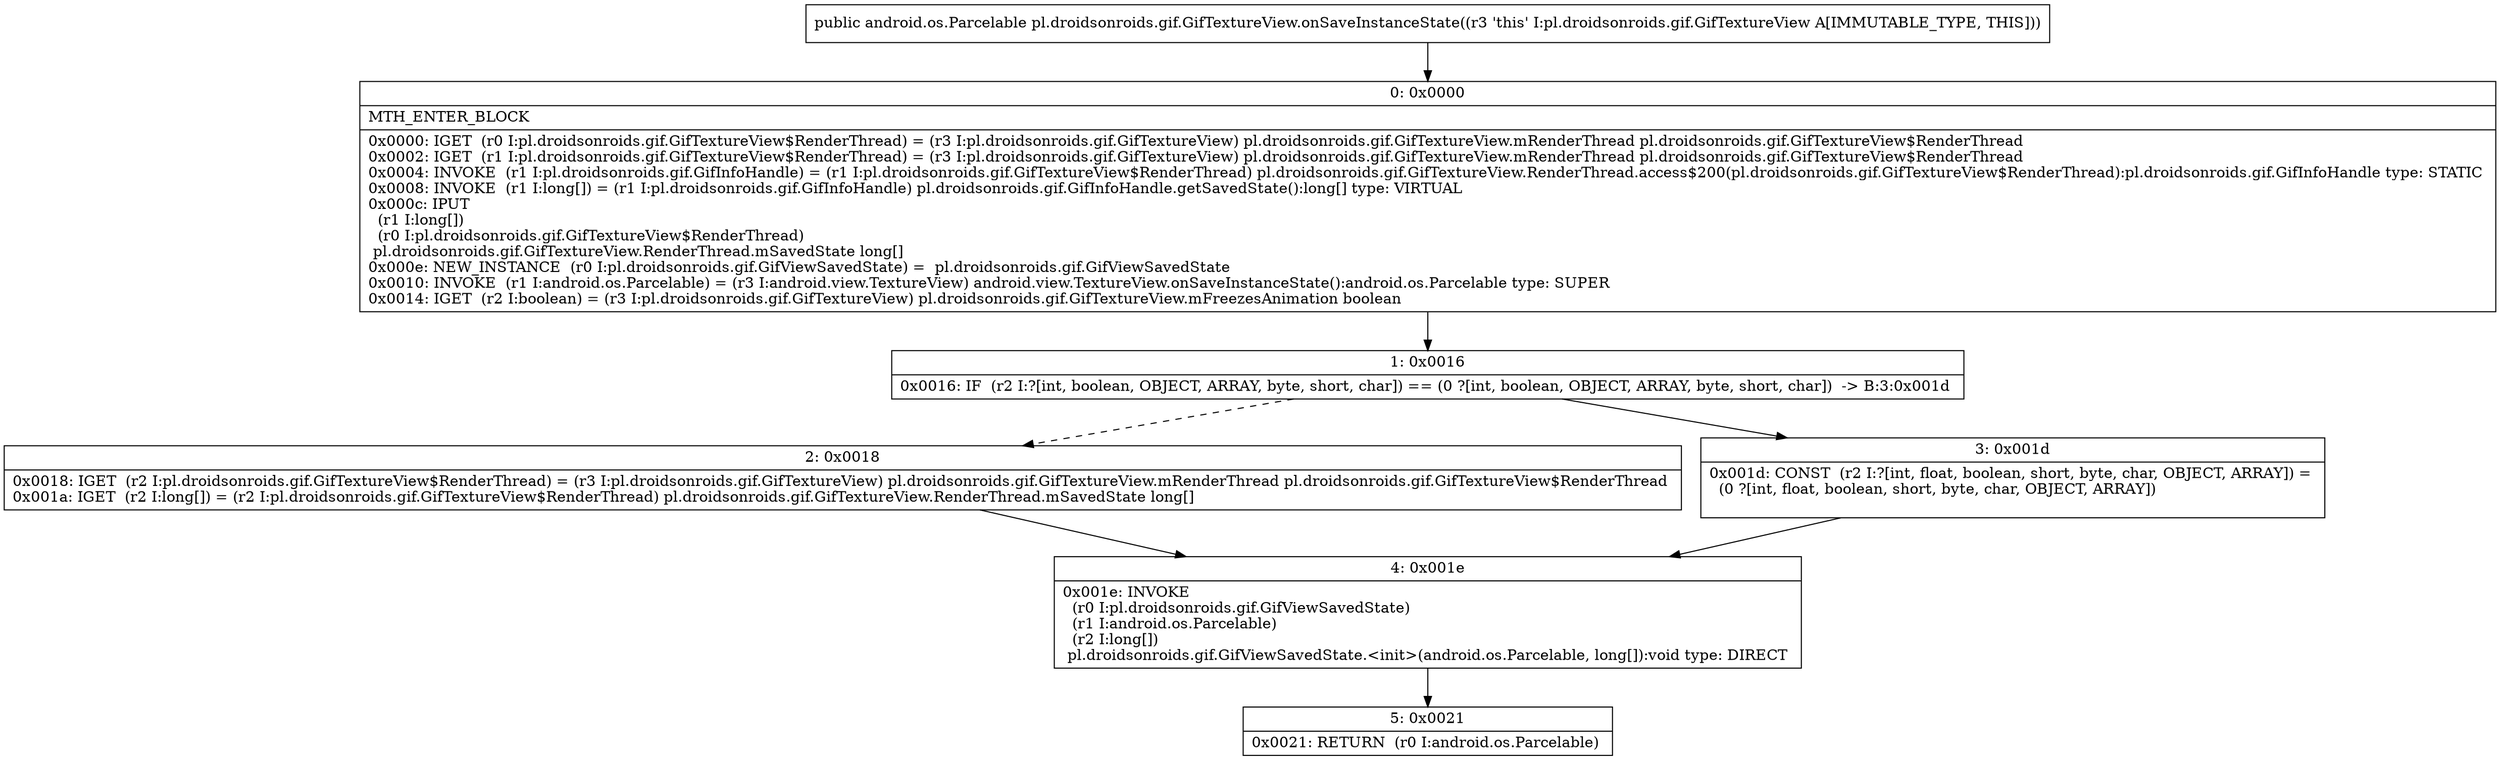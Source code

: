 digraph "CFG forpl.droidsonroids.gif.GifTextureView.onSaveInstanceState()Landroid\/os\/Parcelable;" {
Node_0 [shape=record,label="{0\:\ 0x0000|MTH_ENTER_BLOCK\l|0x0000: IGET  (r0 I:pl.droidsonroids.gif.GifTextureView$RenderThread) = (r3 I:pl.droidsonroids.gif.GifTextureView) pl.droidsonroids.gif.GifTextureView.mRenderThread pl.droidsonroids.gif.GifTextureView$RenderThread \l0x0002: IGET  (r1 I:pl.droidsonroids.gif.GifTextureView$RenderThread) = (r3 I:pl.droidsonroids.gif.GifTextureView) pl.droidsonroids.gif.GifTextureView.mRenderThread pl.droidsonroids.gif.GifTextureView$RenderThread \l0x0004: INVOKE  (r1 I:pl.droidsonroids.gif.GifInfoHandle) = (r1 I:pl.droidsonroids.gif.GifTextureView$RenderThread) pl.droidsonroids.gif.GifTextureView.RenderThread.access$200(pl.droidsonroids.gif.GifTextureView$RenderThread):pl.droidsonroids.gif.GifInfoHandle type: STATIC \l0x0008: INVOKE  (r1 I:long[]) = (r1 I:pl.droidsonroids.gif.GifInfoHandle) pl.droidsonroids.gif.GifInfoHandle.getSavedState():long[] type: VIRTUAL \l0x000c: IPUT  \l  (r1 I:long[])\l  (r0 I:pl.droidsonroids.gif.GifTextureView$RenderThread)\l pl.droidsonroids.gif.GifTextureView.RenderThread.mSavedState long[] \l0x000e: NEW_INSTANCE  (r0 I:pl.droidsonroids.gif.GifViewSavedState) =  pl.droidsonroids.gif.GifViewSavedState \l0x0010: INVOKE  (r1 I:android.os.Parcelable) = (r3 I:android.view.TextureView) android.view.TextureView.onSaveInstanceState():android.os.Parcelable type: SUPER \l0x0014: IGET  (r2 I:boolean) = (r3 I:pl.droidsonroids.gif.GifTextureView) pl.droidsonroids.gif.GifTextureView.mFreezesAnimation boolean \l}"];
Node_1 [shape=record,label="{1\:\ 0x0016|0x0016: IF  (r2 I:?[int, boolean, OBJECT, ARRAY, byte, short, char]) == (0 ?[int, boolean, OBJECT, ARRAY, byte, short, char])  \-\> B:3:0x001d \l}"];
Node_2 [shape=record,label="{2\:\ 0x0018|0x0018: IGET  (r2 I:pl.droidsonroids.gif.GifTextureView$RenderThread) = (r3 I:pl.droidsonroids.gif.GifTextureView) pl.droidsonroids.gif.GifTextureView.mRenderThread pl.droidsonroids.gif.GifTextureView$RenderThread \l0x001a: IGET  (r2 I:long[]) = (r2 I:pl.droidsonroids.gif.GifTextureView$RenderThread) pl.droidsonroids.gif.GifTextureView.RenderThread.mSavedState long[] \l}"];
Node_3 [shape=record,label="{3\:\ 0x001d|0x001d: CONST  (r2 I:?[int, float, boolean, short, byte, char, OBJECT, ARRAY]) = \l  (0 ?[int, float, boolean, short, byte, char, OBJECT, ARRAY])\l \l}"];
Node_4 [shape=record,label="{4\:\ 0x001e|0x001e: INVOKE  \l  (r0 I:pl.droidsonroids.gif.GifViewSavedState)\l  (r1 I:android.os.Parcelable)\l  (r2 I:long[])\l pl.droidsonroids.gif.GifViewSavedState.\<init\>(android.os.Parcelable, long[]):void type: DIRECT \l}"];
Node_5 [shape=record,label="{5\:\ 0x0021|0x0021: RETURN  (r0 I:android.os.Parcelable) \l}"];
MethodNode[shape=record,label="{public android.os.Parcelable pl.droidsonroids.gif.GifTextureView.onSaveInstanceState((r3 'this' I:pl.droidsonroids.gif.GifTextureView A[IMMUTABLE_TYPE, THIS])) }"];
MethodNode -> Node_0;
Node_0 -> Node_1;
Node_1 -> Node_2[style=dashed];
Node_1 -> Node_3;
Node_2 -> Node_4;
Node_3 -> Node_4;
Node_4 -> Node_5;
}

